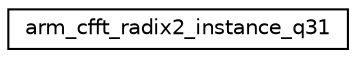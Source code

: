 digraph "Graphical Class Hierarchy"
{
 // LATEX_PDF_SIZE
  edge [fontname="Helvetica",fontsize="10",labelfontname="Helvetica",labelfontsize="10"];
  node [fontname="Helvetica",fontsize="10",shape=record];
  rankdir="LR";
  Node0 [label="arm_cfft_radix2_instance_q31",height=0.2,width=0.4,color="black", fillcolor="white", style="filled",URL="$structarm__cfft__radix2__instance__q31.html",tooltip="Instance structure for the Radix-2 Q31 CFFT/CIFFT function."];
}
